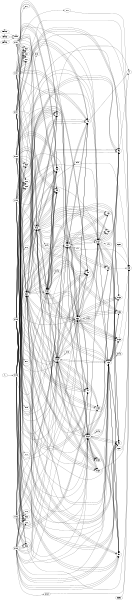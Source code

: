 digraph G {
	size = "4,4";
	rankdir = LR
	"S" -> "0v02"
	"0a1" -> "a"
	"0eps0" -> "eps"
	"0main2" -> "main"
	"0v00" -> "0a0"
	"0v00" -> "0v30"
	"0v00" -> "0v20"
	"0v00" -> "0a0"
	"0v00" -> "0v31"
	"0v00" -> "1v20"
	"0v00" -> "0a0"
	"0v00" -> "0v32"
	"0v00" -> "2v20"
	"0v00" -> "0a1"
	"0v00" -> "1v30"
	"0v00" -> "0v20"
	"0v00" -> "0a1"
	"0v00" -> "1v31"
	"0v00" -> "1v20"
	"0v00" -> "0a1"
	"0v00" -> "1v32"
	"0v00" -> "2v20"
	"0v00" -> "0a2"
	"0v00" -> "2v30"
	"0v00" -> "0v20"
	"0v00" -> "0a2"
	"0v00" -> "2v31"
	"0v00" -> "1v20"
	"0v00" -> "0a2"
	"0v00" -> "2v32"
	"0v00" -> "2v20"
	"0v00" -> "0v10"
	"0v01" -> "0a0"
	"0v01" -> "0v30"
	"0v01" -> "0v21"
	"0v01" -> "0a0"
	"0v01" -> "0v31"
	"0v01" -> "1v21"
	"0v01" -> "0a0"
	"0v01" -> "0v32"
	"0v01" -> "2v21"
	"0v01" -> "0a1"
	"0v01" -> "1v30"
	"0v01" -> "0v21"
	"0v01" -> "0a1"
	"0v01" -> "1v31"
	"0v01" -> "1v21"
	"0v01" -> "0a1"
	"0v01" -> "1v32"
	"0v01" -> "2v21"
	"0v01" -> "0a2"
	"0v01" -> "2v30"
	"0v01" -> "0v21"
	"0v01" -> "0a2"
	"0v01" -> "2v31"
	"0v01" -> "1v21"
	"0v01" -> "0a2"
	"0v01" -> "2v32"
	"0v01" -> "2v21"
	"0v01" -> "0v11"
	"0v02" -> "0a0"
	"0v02" -> "0v30"
	"0v02" -> "0v22"
	"0v02" -> "0a0"
	"0v02" -> "0v31"
	"0v02" -> "1v22"
	"0v02" -> "0a0"
	"0v02" -> "0v32"
	"0v02" -> "2v22"
	"0v02" -> "0a1"
	"0v02" -> "1v30"
	"0v02" -> "0v22"
	"0v02" -> "0a1"
	"0v02" -> "1v31"
	"0v02" -> "1v22"
	"0v02" -> "0a1"
	"0v02" -> "1v32"
	"0v02" -> "2v22"
	"0v02" -> "0a2"
	"0v02" -> "2v30"
	"0v02" -> "0v22"
	"0v02" -> "0a2"
	"0v02" -> "2v31"
	"0v02" -> "1v22"
	"0v02" -> "0a2"
	"0v02" -> "2v32"
	"0v02" -> "2v22"
	"0v02" -> "0v12"
	"0v10" -> "eps"
	"0v20" -> "eps"
	"0v30" -> "0a0"
	"0v30" -> "0v30"
	"0v30" -> "0v50"
	"0v30" -> "0a0"
	"0v30" -> "0v31"
	"0v30" -> "1v50"
	"0v30" -> "0a0"
	"0v30" -> "0v32"
	"0v30" -> "2v50"
	"0v30" -> "0a1"
	"0v30" -> "1v30"
	"0v30" -> "0v50"
	"0v30" -> "0a1"
	"0v30" -> "1v31"
	"0v30" -> "1v50"
	"0v30" -> "0a1"
	"0v30" -> "1v32"
	"0v30" -> "2v50"
	"0v30" -> "0a2"
	"0v30" -> "2v30"
	"0v30" -> "0v50"
	"0v30" -> "0a2"
	"0v30" -> "2v31"
	"0v30" -> "1v50"
	"0v30" -> "0a2"
	"0v30" -> "2v32"
	"0v30" -> "2v50"
	"0v30" -> "0v40"
	"0v31" -> "0a0"
	"0v31" -> "0v30"
	"0v31" -> "0v51"
	"0v31" -> "0a0"
	"0v31" -> "0v31"
	"0v31" -> "1v51"
	"0v31" -> "0a0"
	"0v31" -> "0v32"
	"0v31" -> "2v51"
	"0v31" -> "0a1"
	"0v31" -> "1v30"
	"0v31" -> "0v51"
	"0v31" -> "0a1"
	"0v31" -> "1v31"
	"0v31" -> "1v51"
	"0v31" -> "0a1"
	"0v31" -> "1v32"
	"0v31" -> "2v51"
	"0v31" -> "0a2"
	"0v31" -> "2v30"
	"0v31" -> "0v51"
	"0v31" -> "0a2"
	"0v31" -> "2v31"
	"0v31" -> "1v51"
	"0v31" -> "0a2"
	"0v31" -> "2v32"
	"0v31" -> "2v51"
	"0v31" -> "0v41"
	"0v32" -> "0a0"
	"0v32" -> "0v30"
	"0v32" -> "0v52"
	"0v32" -> "0a0"
	"0v32" -> "0v31"
	"0v32" -> "1v52"
	"0v32" -> "0a0"
	"0v32" -> "0v32"
	"0v32" -> "2v52"
	"0v32" -> "0a1"
	"0v32" -> "1v30"
	"0v32" -> "0v52"
	"0v32" -> "0a1"
	"0v32" -> "1v31"
	"0v32" -> "1v52"
	"0v32" -> "0a1"
	"0v32" -> "1v32"
	"0v32" -> "2v52"
	"0v32" -> "0a2"
	"0v32" -> "2v30"
	"0v32" -> "0v52"
	"0v32" -> "0a2"
	"0v32" -> "2v31"
	"0v32" -> "1v52"
	"0v32" -> "0a2"
	"0v32" -> "2v32"
	"0v32" -> "2v52"
	"0v32" -> "0v42"
	"0v40" -> "eps"
	"0v50" -> "eps"
	"1a2" -> "a"
	"1eps1" -> "eps"
	"1main2" -> "main"
	"1v00" -> "1a0"
	"1v00" -> "0v30"
	"1v00" -> "0v20"
	"1v00" -> "1a0"
	"1v00" -> "0v31"
	"1v00" -> "1v20"
	"1v00" -> "1a0"
	"1v00" -> "0v32"
	"1v00" -> "2v20"
	"1v00" -> "1a1"
	"1v00" -> "1v30"
	"1v00" -> "0v20"
	"1v00" -> "1a1"
	"1v00" -> "1v31"
	"1v00" -> "1v20"
	"1v00" -> "1a1"
	"1v00" -> "1v32"
	"1v00" -> "2v20"
	"1v00" -> "1a2"
	"1v00" -> "2v30"
	"1v00" -> "0v20"
	"1v00" -> "1a2"
	"1v00" -> "2v31"
	"1v00" -> "1v20"
	"1v00" -> "1a2"
	"1v00" -> "2v32"
	"1v00" -> "2v20"
	"1v00" -> "1v10"
	"1v01" -> "1a0"
	"1v01" -> "0v30"
	"1v01" -> "0v21"
	"1v01" -> "1a0"
	"1v01" -> "0v31"
	"1v01" -> "1v21"
	"1v01" -> "1a0"
	"1v01" -> "0v32"
	"1v01" -> "2v21"
	"1v01" -> "1a1"
	"1v01" -> "1v30"
	"1v01" -> "0v21"
	"1v01" -> "1a1"
	"1v01" -> "1v31"
	"1v01" -> "1v21"
	"1v01" -> "1a1"
	"1v01" -> "1v32"
	"1v01" -> "2v21"
	"1v01" -> "1a2"
	"1v01" -> "2v30"
	"1v01" -> "0v21"
	"1v01" -> "1a2"
	"1v01" -> "2v31"
	"1v01" -> "1v21"
	"1v01" -> "1a2"
	"1v01" -> "2v32"
	"1v01" -> "2v21"
	"1v01" -> "1v11"
	"1v02" -> "1a0"
	"1v02" -> "0v30"
	"1v02" -> "0v22"
	"1v02" -> "1a0"
	"1v02" -> "0v31"
	"1v02" -> "1v22"
	"1v02" -> "1a0"
	"1v02" -> "0v32"
	"1v02" -> "2v22"
	"1v02" -> "1a1"
	"1v02" -> "1v30"
	"1v02" -> "0v22"
	"1v02" -> "1a1"
	"1v02" -> "1v31"
	"1v02" -> "1v22"
	"1v02" -> "1a1"
	"1v02" -> "1v32"
	"1v02" -> "2v22"
	"1v02" -> "1a2"
	"1v02" -> "2v30"
	"1v02" -> "0v22"
	"1v02" -> "1a2"
	"1v02" -> "2v31"
	"1v02" -> "1v22"
	"1v02" -> "1a2"
	"1v02" -> "2v32"
	"1v02" -> "2v22"
	"1v02" -> "1v12"
	"1v11" -> "eps"
	"1v21" -> "eps"
	"1v30" -> "1a0"
	"1v30" -> "0v30"
	"1v30" -> "0v50"
	"1v30" -> "1a0"
	"1v30" -> "0v31"
	"1v30" -> "1v50"
	"1v30" -> "1a0"
	"1v30" -> "0v32"
	"1v30" -> "2v50"
	"1v30" -> "1a1"
	"1v30" -> "1v30"
	"1v30" -> "0v50"
	"1v30" -> "1a1"
	"1v30" -> "1v31"
	"1v30" -> "1v50"
	"1v30" -> "1a1"
	"1v30" -> "1v32"
	"1v30" -> "2v50"
	"1v30" -> "1a2"
	"1v30" -> "2v30"
	"1v30" -> "0v50"
	"1v30" -> "1a2"
	"1v30" -> "2v31"
	"1v30" -> "1v50"
	"1v30" -> "1a2"
	"1v30" -> "2v32"
	"1v30" -> "2v50"
	"1v30" -> "1v40"
	"1v31" -> "1a0"
	"1v31" -> "0v30"
	"1v31" -> "0v51"
	"1v31" -> "1a0"
	"1v31" -> "0v31"
	"1v31" -> "1v51"
	"1v31" -> "1a0"
	"1v31" -> "0v32"
	"1v31" -> "2v51"
	"1v31" -> "1a1"
	"1v31" -> "1v30"
	"1v31" -> "0v51"
	"1v31" -> "1a1"
	"1v31" -> "1v31"
	"1v31" -> "1v51"
	"1v31" -> "1a1"
	"1v31" -> "1v32"
	"1v31" -> "2v51"
	"1v31" -> "1a2"
	"1v31" -> "2v30"
	"1v31" -> "0v51"
	"1v31" -> "1a2"
	"1v31" -> "2v31"
	"1v31" -> "1v51"
	"1v31" -> "1a2"
	"1v31" -> "2v32"
	"1v31" -> "2v51"
	"1v31" -> "1v41"
	"1v32" -> "1a0"
	"1v32" -> "0v30"
	"1v32" -> "0v52"
	"1v32" -> "1a0"
	"1v32" -> "0v31"
	"1v32" -> "1v52"
	"1v32" -> "1a0"
	"1v32" -> "0v32"
	"1v32" -> "2v52"
	"1v32" -> "1a1"
	"1v32" -> "1v30"
	"1v32" -> "0v52"
	"1v32" -> "1a1"
	"1v32" -> "1v31"
	"1v32" -> "1v52"
	"1v32" -> "1a1"
	"1v32" -> "1v32"
	"1v32" -> "2v52"
	"1v32" -> "1a2"
	"1v32" -> "2v30"
	"1v32" -> "0v52"
	"1v32" -> "1a2"
	"1v32" -> "2v31"
	"1v32" -> "1v52"
	"1v32" -> "1a2"
	"1v32" -> "2v32"
	"1v32" -> "2v52"
	"1v32" -> "1v42"
	"1v41" -> "eps"
	"1v51" -> "eps"
	"2a2" -> "a"
	"2eps2" -> "eps"
	"2main2" -> "main"
	"2v00" -> "2a0"
	"2v00" -> "0v30"
	"2v00" -> "0v20"
	"2v00" -> "2a0"
	"2v00" -> "0v31"
	"2v00" -> "1v20"
	"2v00" -> "2a0"
	"2v00" -> "0v32"
	"2v00" -> "2v20"
	"2v00" -> "2a1"
	"2v00" -> "1v30"
	"2v00" -> "0v20"
	"2v00" -> "2a1"
	"2v00" -> "1v31"
	"2v00" -> "1v20"
	"2v00" -> "2a1"
	"2v00" -> "1v32"
	"2v00" -> "2v20"
	"2v00" -> "2a2"
	"2v00" -> "2v30"
	"2v00" -> "0v20"
	"2v00" -> "2a2"
	"2v00" -> "2v31"
	"2v00" -> "1v20"
	"2v00" -> "2a2"
	"2v00" -> "2v32"
	"2v00" -> "2v20"
	"2v00" -> "2v10"
	"2v01" -> "2a0"
	"2v01" -> "0v30"
	"2v01" -> "0v21"
	"2v01" -> "2a0"
	"2v01" -> "0v31"
	"2v01" -> "1v21"
	"2v01" -> "2a0"
	"2v01" -> "0v32"
	"2v01" -> "2v21"
	"2v01" -> "2a1"
	"2v01" -> "1v30"
	"2v01" -> "0v21"
	"2v01" -> "2a1"
	"2v01" -> "1v31"
	"2v01" -> "1v21"
	"2v01" -> "2a1"
	"2v01" -> "1v32"
	"2v01" -> "2v21"
	"2v01" -> "2a2"
	"2v01" -> "2v30"
	"2v01" -> "0v21"
	"2v01" -> "2a2"
	"2v01" -> "2v31"
	"2v01" -> "1v21"
	"2v01" -> "2a2"
	"2v01" -> "2v32"
	"2v01" -> "2v21"
	"2v01" -> "2v11"
	"2v02" -> "2a0"
	"2v02" -> "0v30"
	"2v02" -> "0v22"
	"2v02" -> "2a0"
	"2v02" -> "0v31"
	"2v02" -> "1v22"
	"2v02" -> "2a0"
	"2v02" -> "0v32"
	"2v02" -> "2v22"
	"2v02" -> "2a1"
	"2v02" -> "1v30"
	"2v02" -> "0v22"
	"2v02" -> "2a1"
	"2v02" -> "1v31"
	"2v02" -> "1v22"
	"2v02" -> "2a1"
	"2v02" -> "1v32"
	"2v02" -> "2v22"
	"2v02" -> "2a2"
	"2v02" -> "2v30"
	"2v02" -> "0v22"
	"2v02" -> "2a2"
	"2v02" -> "2v31"
	"2v02" -> "1v22"
	"2v02" -> "2a2"
	"2v02" -> "2v32"
	"2v02" -> "2v22"
	"2v02" -> "2v12"
	"2v12" -> "eps"
	"2v22" -> "eps"
	"2v30" -> "2a0"
	"2v30" -> "0v30"
	"2v30" -> "0v50"
	"2v30" -> "2a0"
	"2v30" -> "0v31"
	"2v30" -> "1v50"
	"2v30" -> "2a0"
	"2v30" -> "0v32"
	"2v30" -> "2v50"
	"2v30" -> "2a1"
	"2v30" -> "1v30"
	"2v30" -> "0v50"
	"2v30" -> "2a1"
	"2v30" -> "1v31"
	"2v30" -> "1v50"
	"2v30" -> "2a1"
	"2v30" -> "1v32"
	"2v30" -> "2v50"
	"2v30" -> "2a2"
	"2v30" -> "2v30"
	"2v30" -> "0v50"
	"2v30" -> "2a2"
	"2v30" -> "2v31"
	"2v30" -> "1v50"
	"2v30" -> "2a2"
	"2v30" -> "2v32"
	"2v30" -> "2v50"
	"2v30" -> "2v40"
	"2v31" -> "2a0"
	"2v31" -> "0v30"
	"2v31" -> "0v51"
	"2v31" -> "2a0"
	"2v31" -> "0v31"
	"2v31" -> "1v51"
	"2v31" -> "2a0"
	"2v31" -> "0v32"
	"2v31" -> "2v51"
	"2v31" -> "2a1"
	"2v31" -> "1v30"
	"2v31" -> "0v51"
	"2v31" -> "2a1"
	"2v31" -> "1v31"
	"2v31" -> "1v51"
	"2v31" -> "2a1"
	"2v31" -> "1v32"
	"2v31" -> "2v51"
	"2v31" -> "2a2"
	"2v31" -> "2v30"
	"2v31" -> "0v51"
	"2v31" -> "2a2"
	"2v31" -> "2v31"
	"2v31" -> "1v51"
	"2v31" -> "2a2"
	"2v31" -> "2v32"
	"2v31" -> "2v51"
	"2v31" -> "2v41"
	"2v32" -> "2a0"
	"2v32" -> "0v30"
	"2v32" -> "0v52"
	"2v32" -> "2a0"
	"2v32" -> "0v31"
	"2v32" -> "1v52"
	"2v32" -> "2a0"
	"2v32" -> "0v32"
	"2v32" -> "2v52"
	"2v32" -> "2a1"
	"2v32" -> "1v30"
	"2v32" -> "0v52"
	"2v32" -> "2a1"
	"2v32" -> "1v31"
	"2v32" -> "1v52"
	"2v32" -> "2a1"
	"2v32" -> "1v32"
	"2v32" -> "2v52"
	"2v32" -> "2a2"
	"2v32" -> "2v30"
	"2v32" -> "0v52"
	"2v32" -> "2a2"
	"2v32" -> "2v31"
	"2v32" -> "1v52"
	"2v32" -> "2a2"
	"2v32" -> "2v32"
	"2v32" -> "2v52"
	"2v32" -> "2v42"
	"2v42" -> "eps"
	"2v52" -> "eps"
}
